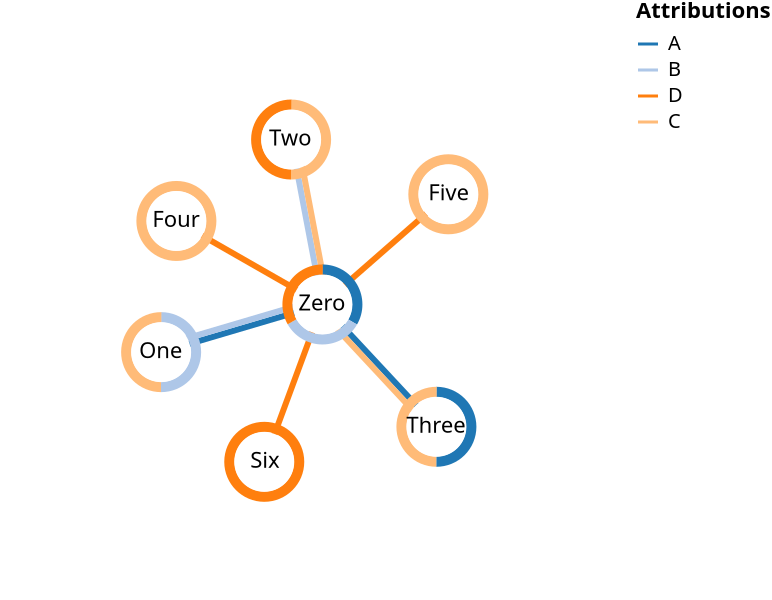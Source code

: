 {
  "$schema": "https://vega.github.io/schema/vega/v5.json",
  "description": "A node-link diagram with force-directed and attributions as arc-segments, multilines.",
  "width": 300,
  "height": 300,
  "padding": 0,

  "signals": [
    {"name": "cx", "update": "width / 2" },
    {"name": "cy", "update": "height / 2" },
    {"name": "innerRadius", "value": 15},
    {"name": "bandWidth", "value": 5},
    {"name": "nodeCharge", "value": -80},
    {"name": "linkDistance", "value": 80},
    {"name": "lineWidth", "value": 3},
    {"name": "static", "value": true, "bind": {"input": "checkbox"} },
    {
      "description": "State variable for active node fix status.",
      "name": "fix", "value": false,
      "on": [
        {
          "events": "symbol:mouseout[!event.buttons], window:mouseup",
          "update": "false"
        },
        {
          "events": "symbol:mouseover",
          "update": "fix || true"
        },
        {
          "events": "[symbol:mousedown, window:mouseup] > window:mousemove!",
          "update": "xy()",
          "force": true
        }
      ]
    },
    {
      "description": "Graph node most recently interacted with.",
      "name": "node", "value": null,
      "on": [
        {
          "events": "symbol:mouseover",
          "update": "fix === true ? item() : node"
        }
      ]
    },
    {
      "description": "Flag to restart Force simulation upon data changes.",
      "name": "restart", "value": false,
      "on": [
        {"events": {"signal": "fix"}, "update": "fix && fix.length"}
      ]
    }    
  ],

  "scales": [
    {
      "name": "color",
      "type": "ordinal",
      "range": {"scheme": "category20"},
      "domain": {
        "fields": [
          {"data": "node-attributions", "field": "attribution"},
          {"data": "link-attributions", "field": "attribution"}
        ]
      }
    }
  ],
  
  "legends": [
    {
      "title": "Attributions",
      "stroke": "color", 
      "symbolType": "stroke"
    }
  ],

  "marks": [
    {
      "name": "nodes",
      "type": "symbol",
      "zindex": 1,
      "from": {"data": "node-data"},
      "on": [
        {
          "trigger": "fix",
          "modify": "node",
          "values": "fix === true ? {fx: node.x, fy: node.y} : {fx: fix[0], fy: fix[1]}"
        },
        {
          "trigger": "!fix",
          "modify": "node", "values": "{fx: null, fy: null}"
        }
      ],

      "encode": {
        "enter": {
          "fill": {"value": "white"},
          "size": {"signal": "2 * (innerRadius+bandWidth+1) * (innerRadius+bandWidth+1)"}
        },
        "update": {
          "cursor": {"value": "pointer"}
        }
      },

      "transform": [
        {
          "type": "force",
          "iterations": 300,
          "restart": {"signal": "restart"},
          "static": {"signal": "static"},
          "signal": "force",
          "forces": [
            {"force": "center", "x": {"signal": "cx"}, "y": {"signal": "cy"}},
            {"force": "collide", "radius": {"signal": "innerRadius+bandWidth"}},
            {"force": "nbody", "strength": {"signal": "nodeCharge"}},
            {"force": "link", "links": "link-data", "distance": {"signal": "linkDistance"}}
          ]
        }
      ]
    },
    {
      "name": "links",
      "type": "group",
      "zindex": 0,
      "from": {
        "facet": {
          "data": "link-data",
          "name": "link-facets",
          "groupby": "id"
        }
      },
      "data": [{
          "name": "linky-data",
          "source": "link-facets",
          "transform": [
            {"type": "flatten", "fields": ["attribution"], "index": "_idx"},
            {"type": "formula", "as": "weight", "expr": "1"},
            {"type": "formula", "as": "slot", "expr": "if(datum._idx%2==0, datum._idx/2, -(datum._idx+1)/2)"},
            {"type": "formula", "as": "idx", "expr": "datum.source.x-datum.target.x"},
            {"type": "formula", "as": "idy", "expr": "datum.source.y-datum.target.y"},
            {"type": "formula", "as": "length", "expr": "sqrt(pow(datum.idx, 2) + pow(datum.idy, 2))"},
            {"type": "formula", "as": "Ax", "expr": "-datum.idy/datum.length"},
            {"type": "formula", "as": "Ay", "expr": "datum.idx/datum.length"},
            {"type": "formula", "as": "nx", "expr": "datum.source.x + datum.slot * lineWidth * datum.Ax"},
            {"type": "formula", "as": "nx2", "expr": "datum.target.x + datum.slot * lineWidth * datum.Ax"},
            {"type": "formula", "as": "ny", "expr": "datum.source.y + datum.slot * lineWidth * datum.Ay"},
            {"type": "formula", "as": "ny2", "expr": "datum.target.y + datum.slot * lineWidth * datum.Ay"}
          ]
        }
      ],
      "marks": [
        {
          "type": "rule",
          "name": "lines",
          "from": {"data": "linky-data"},
          "encode": {
            "enter": {
              "stroke": {"scale": "color", "field": "attribution"},
              "strokeWidth": {"signal": "lineWidth"}
            },
            "update": {
              "x": {"field": "nx"},
              "y": {"field": "ny"},
              "x2": {"field": "nx2"},
              "y2": {"field": "ny2"}
            }
          }
        }
      ]
    },
    {
      "name": "nodeHalos",
      "type": "group",
      "from": {
          "facet": {
              "data": "node-attributions",
              "name": "node-facets",
              "groupby": "id"
          }
      },
      "data": [
        {"name": "attribution-arcs",
         "source": "node-facets",
         "transform": [
            {
              "type": "pie",
              "field": "weight",
              "startAngle": 0,
              "endAngle": 6.29,
              "sort": true
            },
            {"type": "lookup", "from": "nodes", "key": "datum.id", "fields": ["id"], "values": ["x", "y"]}
          ]
        }
      ],
      "marks": [
        {
          "type": "arc",
          "from": {"data": "attribution-arcs"},
          "encode": {
            "enter": {
              "fill": {"scale": "color", "field": "attribution"},
              "startAngle": {"field": "startAngle"},
              "endAngle": {"field": "endAngle"},
              "innerRadius": {"signal": "innerRadius"},
              "outerRadius": {"signal": "innerRadius+bandWidth"}
            },
            "update": {
              "x": {"field": "x"},
              "y": {"field": "y"}
            }
          }
        }
      ]
    },
    {
      "type": "text",
      "name": "labels",
      "zindex": 2,
      "interactive":false,
      "from": {"data": "nodes"},
      "encode": {
        "enter": {
          "fill": {"value": "black"},
          "text": {"field": "datum.label"},
          "align": {"value": "center"},
          "baseline": {"value": "middle"}
        },
        "update": {
          "x": {"field": "x"},
          "y": {"field": "y"}
        }
      }
    }
  ],
 
  "data": [
      {
        "name": "node-data",
        "values": [
          {"id": 0, "label": "Zero", "attribution": ["A", "B","D"]},
          {"id": 1, "label": "One", "attribution": ["B", "C"]},
          {"id": 2, "label": "Two", "attribution": ["C", "D"]},
          {"id": 3, "label": "Three", "attribution": ["A", "C"]}, 
          {"id": 4, "label": "Four", "attribution": ["C"]},
          {"id": 5, "label": "Five", "attribution": ["C"]},
          {"id": 6, "label": "Six", "attribution": ["D"]}
        ]
      },
      {
        "name": "link-data",
        "values": [
          {"id": 1, "source": 0, "target": 1, "attribution": ["A", "B"]},
          {"id": 2, "source": 0, "target": 2, "attribution": ["B", "C"]},
          {"id": 3, "source": 0, "target": 3, "attribution": ["A", "C"]},
          {"id": 4, "source": 0, "target": 4, "attribution": ["D"]},
          {"id": 5, "source": 0, "target": 5, "attribution": ["D"]},
          {"id": 6, "source": 0, "target": 6, "attribution": ["D"]}
        ]
      },
      {
        "name": "node-attributions",
        "source": "node-data",
        "transform": [
          {"type": "flatten", "fields": ["attribution"]},
          {"type": "formula", "as": "weight", "expr": "1"}
        ]
      },
      {
        "name": "link-attributions",
        "source": "link-data",
        "transform": [
          {"type": "flatten", "fields": ["attribution"], "index": "_idx"}
        ]
      }
    ] 
}

